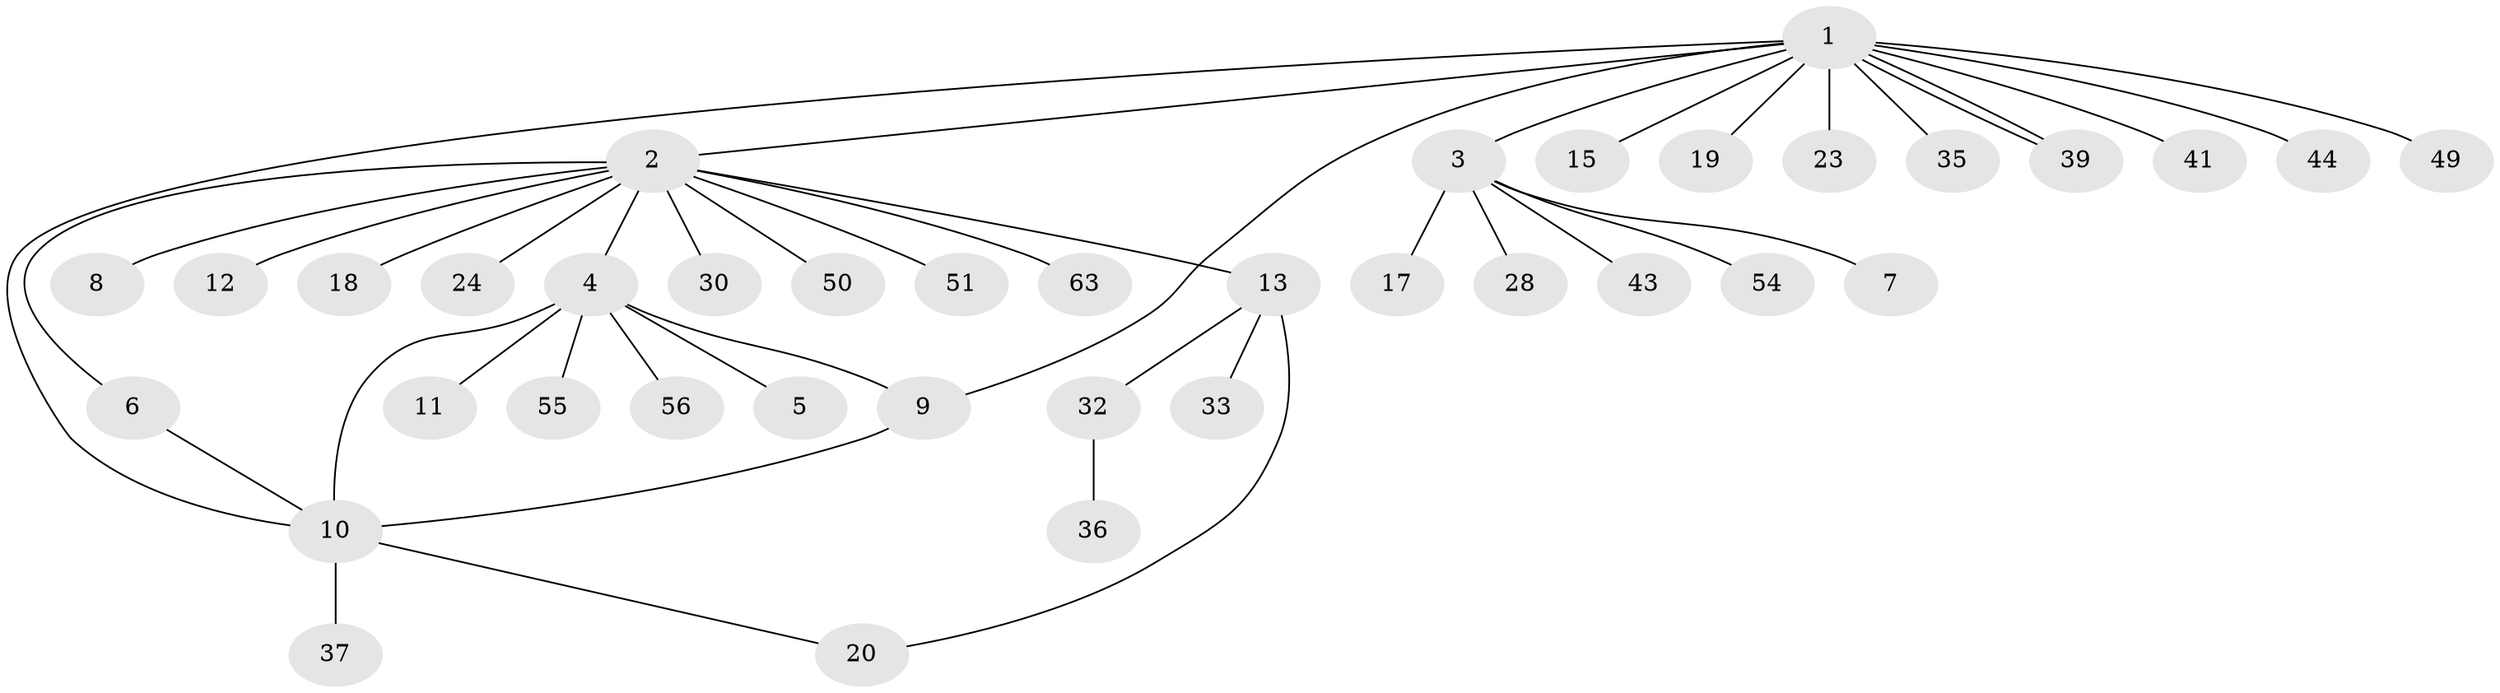 // original degree distribution, {13: 0.015625, 12: 0.015625, 6: 0.015625, 7: 0.015625, 1: 0.625, 2: 0.171875, 4: 0.0625, 3: 0.046875, 8: 0.015625, 5: 0.015625}
// Generated by graph-tools (version 1.1) at 2025/18/03/04/25 18:18:02]
// undirected, 38 vertices, 43 edges
graph export_dot {
graph [start="1"]
  node [color=gray90,style=filled];
  1;
  2;
  3;
  4;
  5;
  6;
  7;
  8 [super="+29+31+14"];
  9 [super="+22"];
  10 [super="+59+48+53+46+47+16"];
  11;
  12;
  13;
  15;
  17;
  18 [super="+26"];
  19;
  20 [super="+27"];
  23;
  24;
  28 [super="+61"];
  30;
  32;
  33;
  35;
  36;
  37;
  39 [super="+58"];
  41;
  43;
  44;
  49;
  50;
  51;
  54;
  55;
  56;
  63;
  1 -- 2;
  1 -- 3;
  1 -- 9;
  1 -- 10;
  1 -- 15;
  1 -- 19;
  1 -- 23;
  1 -- 35;
  1 -- 39;
  1 -- 39;
  1 -- 41;
  1 -- 44;
  1 -- 49;
  2 -- 4;
  2 -- 6;
  2 -- 8;
  2 -- 12;
  2 -- 13;
  2 -- 18;
  2 -- 24;
  2 -- 30;
  2 -- 50;
  2 -- 51;
  2 -- 63;
  3 -- 7;
  3 -- 17;
  3 -- 28;
  3 -- 43;
  3 -- 54;
  4 -- 5;
  4 -- 11;
  4 -- 55;
  4 -- 56;
  4 -- 10;
  4 -- 9;
  6 -- 10;
  9 -- 10;
  10 -- 20;
  10 -- 37;
  13 -- 20;
  13 -- 32;
  13 -- 33;
  32 -- 36;
}
